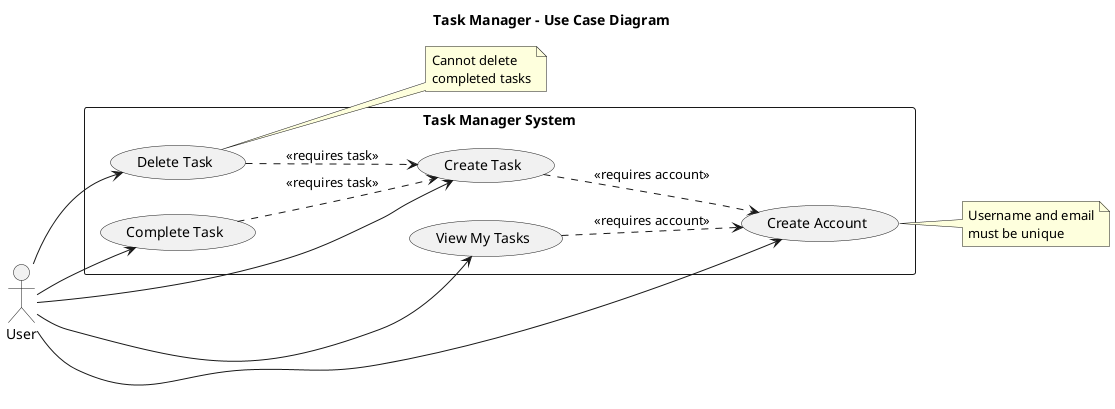 @startuml
title Task Manager - Use Case Diagram

left to right direction

actor "User" as user

rectangle "Task Manager System" {
    usecase "Create Account" as UC1
    usecase "Create Task" as UC2
    usecase "View My Tasks" as UC3
    usecase "Complete Task" as UC4
    usecase "Delete Task" as UC5
}

user --> UC1
user --> UC2
user --> UC3
user --> UC4
user --> UC5

UC2 ..> UC1 : <<requires account>>
UC3 ..> UC1 : <<requires account>>
UC4 ..> UC2 : <<requires task>>
UC5 ..> UC2 : <<requires task>>

note right of UC1 : Username and email\nmust be unique

note right of UC5 : Cannot delete\ncompleted tasks

@enduml